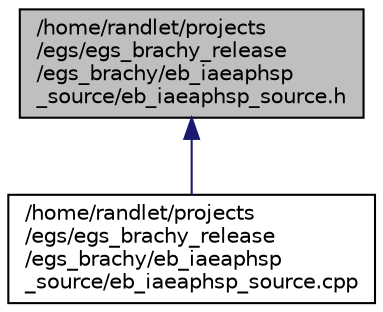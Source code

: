 digraph "/home/randlet/projects/egs/egs_brachy_release/egs_brachy/eb_iaeaphsp_source/eb_iaeaphsp_source.h"
{
  edge [fontname="Helvetica",fontsize="10",labelfontname="Helvetica",labelfontsize="10"];
  node [fontname="Helvetica",fontsize="10",shape=record];
  Node1 [label="/home/randlet/projects\l/egs/egs_brachy_release\l/egs_brachy/eb_iaeaphsp\l_source/eb_iaeaphsp_source.h",height=0.2,width=0.4,color="black", fillcolor="grey75", style="filled", fontcolor="black"];
  Node1 -> Node2 [dir="back",color="midnightblue",fontsize="10",style="solid",fontname="Helvetica"];
  Node2 [label="/home/randlet/projects\l/egs/egs_brachy_release\l/egs_brachy/eb_iaeaphsp\l_source/eb_iaeaphsp_source.cpp",height=0.2,width=0.4,color="black", fillcolor="white", style="filled",URL="$eb__iaeaphsp__source_8cpp.html"];
}
